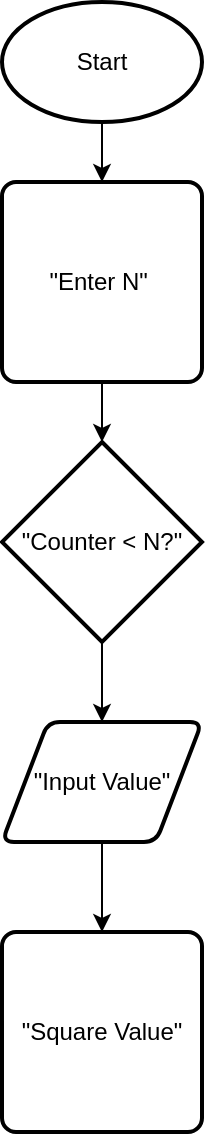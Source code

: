 <mxfile version="20.8.23" type="github">
  <diagram id="C5RBs43oDa-KdzZeNtuy" name="Page-1">
    <mxGraphModel dx="993" dy="560" grid="1" gridSize="10" guides="1" tooltips="1" connect="1" arrows="1" fold="1" page="1" pageScale="1" pageWidth="827" pageHeight="1169" math="0" shadow="0">
      <root>
        <mxCell id="WIyWlLk6GJQsqaUBKTNV-0" />
        <mxCell id="WIyWlLk6GJQsqaUBKTNV-1" parent="WIyWlLk6GJQsqaUBKTNV-0" />
        <mxCell id="MRpayc_RQTl_Xd4fCq5G-2" value="" style="edgeStyle=orthogonalEdgeStyle;rounded=0;orthogonalLoop=1;jettySize=auto;html=1;" edge="1" parent="WIyWlLk6GJQsqaUBKTNV-1" source="MRpayc_RQTl_Xd4fCq5G-0" target="MRpayc_RQTl_Xd4fCq5G-1">
          <mxGeometry relative="1" as="geometry" />
        </mxCell>
        <mxCell id="MRpayc_RQTl_Xd4fCq5G-0" value="Start" style="strokeWidth=2;html=1;shape=mxgraph.flowchart.start_1;whiteSpace=wrap;" vertex="1" parent="WIyWlLk6GJQsqaUBKTNV-1">
          <mxGeometry x="360" y="120" width="100" height="60" as="geometry" />
        </mxCell>
        <mxCell id="MRpayc_RQTl_Xd4fCq5G-4" value="" style="edgeStyle=orthogonalEdgeStyle;rounded=0;orthogonalLoop=1;jettySize=auto;html=1;" edge="1" parent="WIyWlLk6GJQsqaUBKTNV-1" source="MRpayc_RQTl_Xd4fCq5G-1" target="MRpayc_RQTl_Xd4fCq5G-3">
          <mxGeometry relative="1" as="geometry" />
        </mxCell>
        <mxCell id="MRpayc_RQTl_Xd4fCq5G-1" value="&quot;Enter N&quot;&amp;nbsp;" style="rounded=1;whiteSpace=wrap;html=1;absoluteArcSize=1;arcSize=14;strokeWidth=2;" vertex="1" parent="WIyWlLk6GJQsqaUBKTNV-1">
          <mxGeometry x="360" y="210" width="100" height="100" as="geometry" />
        </mxCell>
        <mxCell id="MRpayc_RQTl_Xd4fCq5G-6" value="" style="edgeStyle=orthogonalEdgeStyle;rounded=0;orthogonalLoop=1;jettySize=auto;html=1;" edge="1" parent="WIyWlLk6GJQsqaUBKTNV-1" source="MRpayc_RQTl_Xd4fCq5G-3" target="MRpayc_RQTl_Xd4fCq5G-5">
          <mxGeometry relative="1" as="geometry" />
        </mxCell>
        <mxCell id="MRpayc_RQTl_Xd4fCq5G-3" value="&quot;Counter &amp;lt; N?&quot;" style="strokeWidth=2;html=1;shape=mxgraph.flowchart.decision;whiteSpace=wrap;" vertex="1" parent="WIyWlLk6GJQsqaUBKTNV-1">
          <mxGeometry x="360" y="340" width="100" height="100" as="geometry" />
        </mxCell>
        <mxCell id="MRpayc_RQTl_Xd4fCq5G-8" value="" style="edgeStyle=orthogonalEdgeStyle;rounded=0;orthogonalLoop=1;jettySize=auto;html=1;" edge="1" parent="WIyWlLk6GJQsqaUBKTNV-1" source="MRpayc_RQTl_Xd4fCq5G-5" target="MRpayc_RQTl_Xd4fCq5G-7">
          <mxGeometry relative="1" as="geometry" />
        </mxCell>
        <mxCell id="MRpayc_RQTl_Xd4fCq5G-5" value="&quot;Input Value&quot;" style="shape=parallelogram;html=1;strokeWidth=2;perimeter=parallelogramPerimeter;whiteSpace=wrap;rounded=1;arcSize=12;size=0.23;" vertex="1" parent="WIyWlLk6GJQsqaUBKTNV-1">
          <mxGeometry x="360" y="480" width="100" height="60" as="geometry" />
        </mxCell>
        <mxCell id="MRpayc_RQTl_Xd4fCq5G-7" value="&quot;Square Value&quot;" style="rounded=1;whiteSpace=wrap;html=1;absoluteArcSize=1;arcSize=14;strokeWidth=2;" vertex="1" parent="WIyWlLk6GJQsqaUBKTNV-1">
          <mxGeometry x="360" y="585" width="100" height="100" as="geometry" />
        </mxCell>
      </root>
    </mxGraphModel>
  </diagram>
</mxfile>
